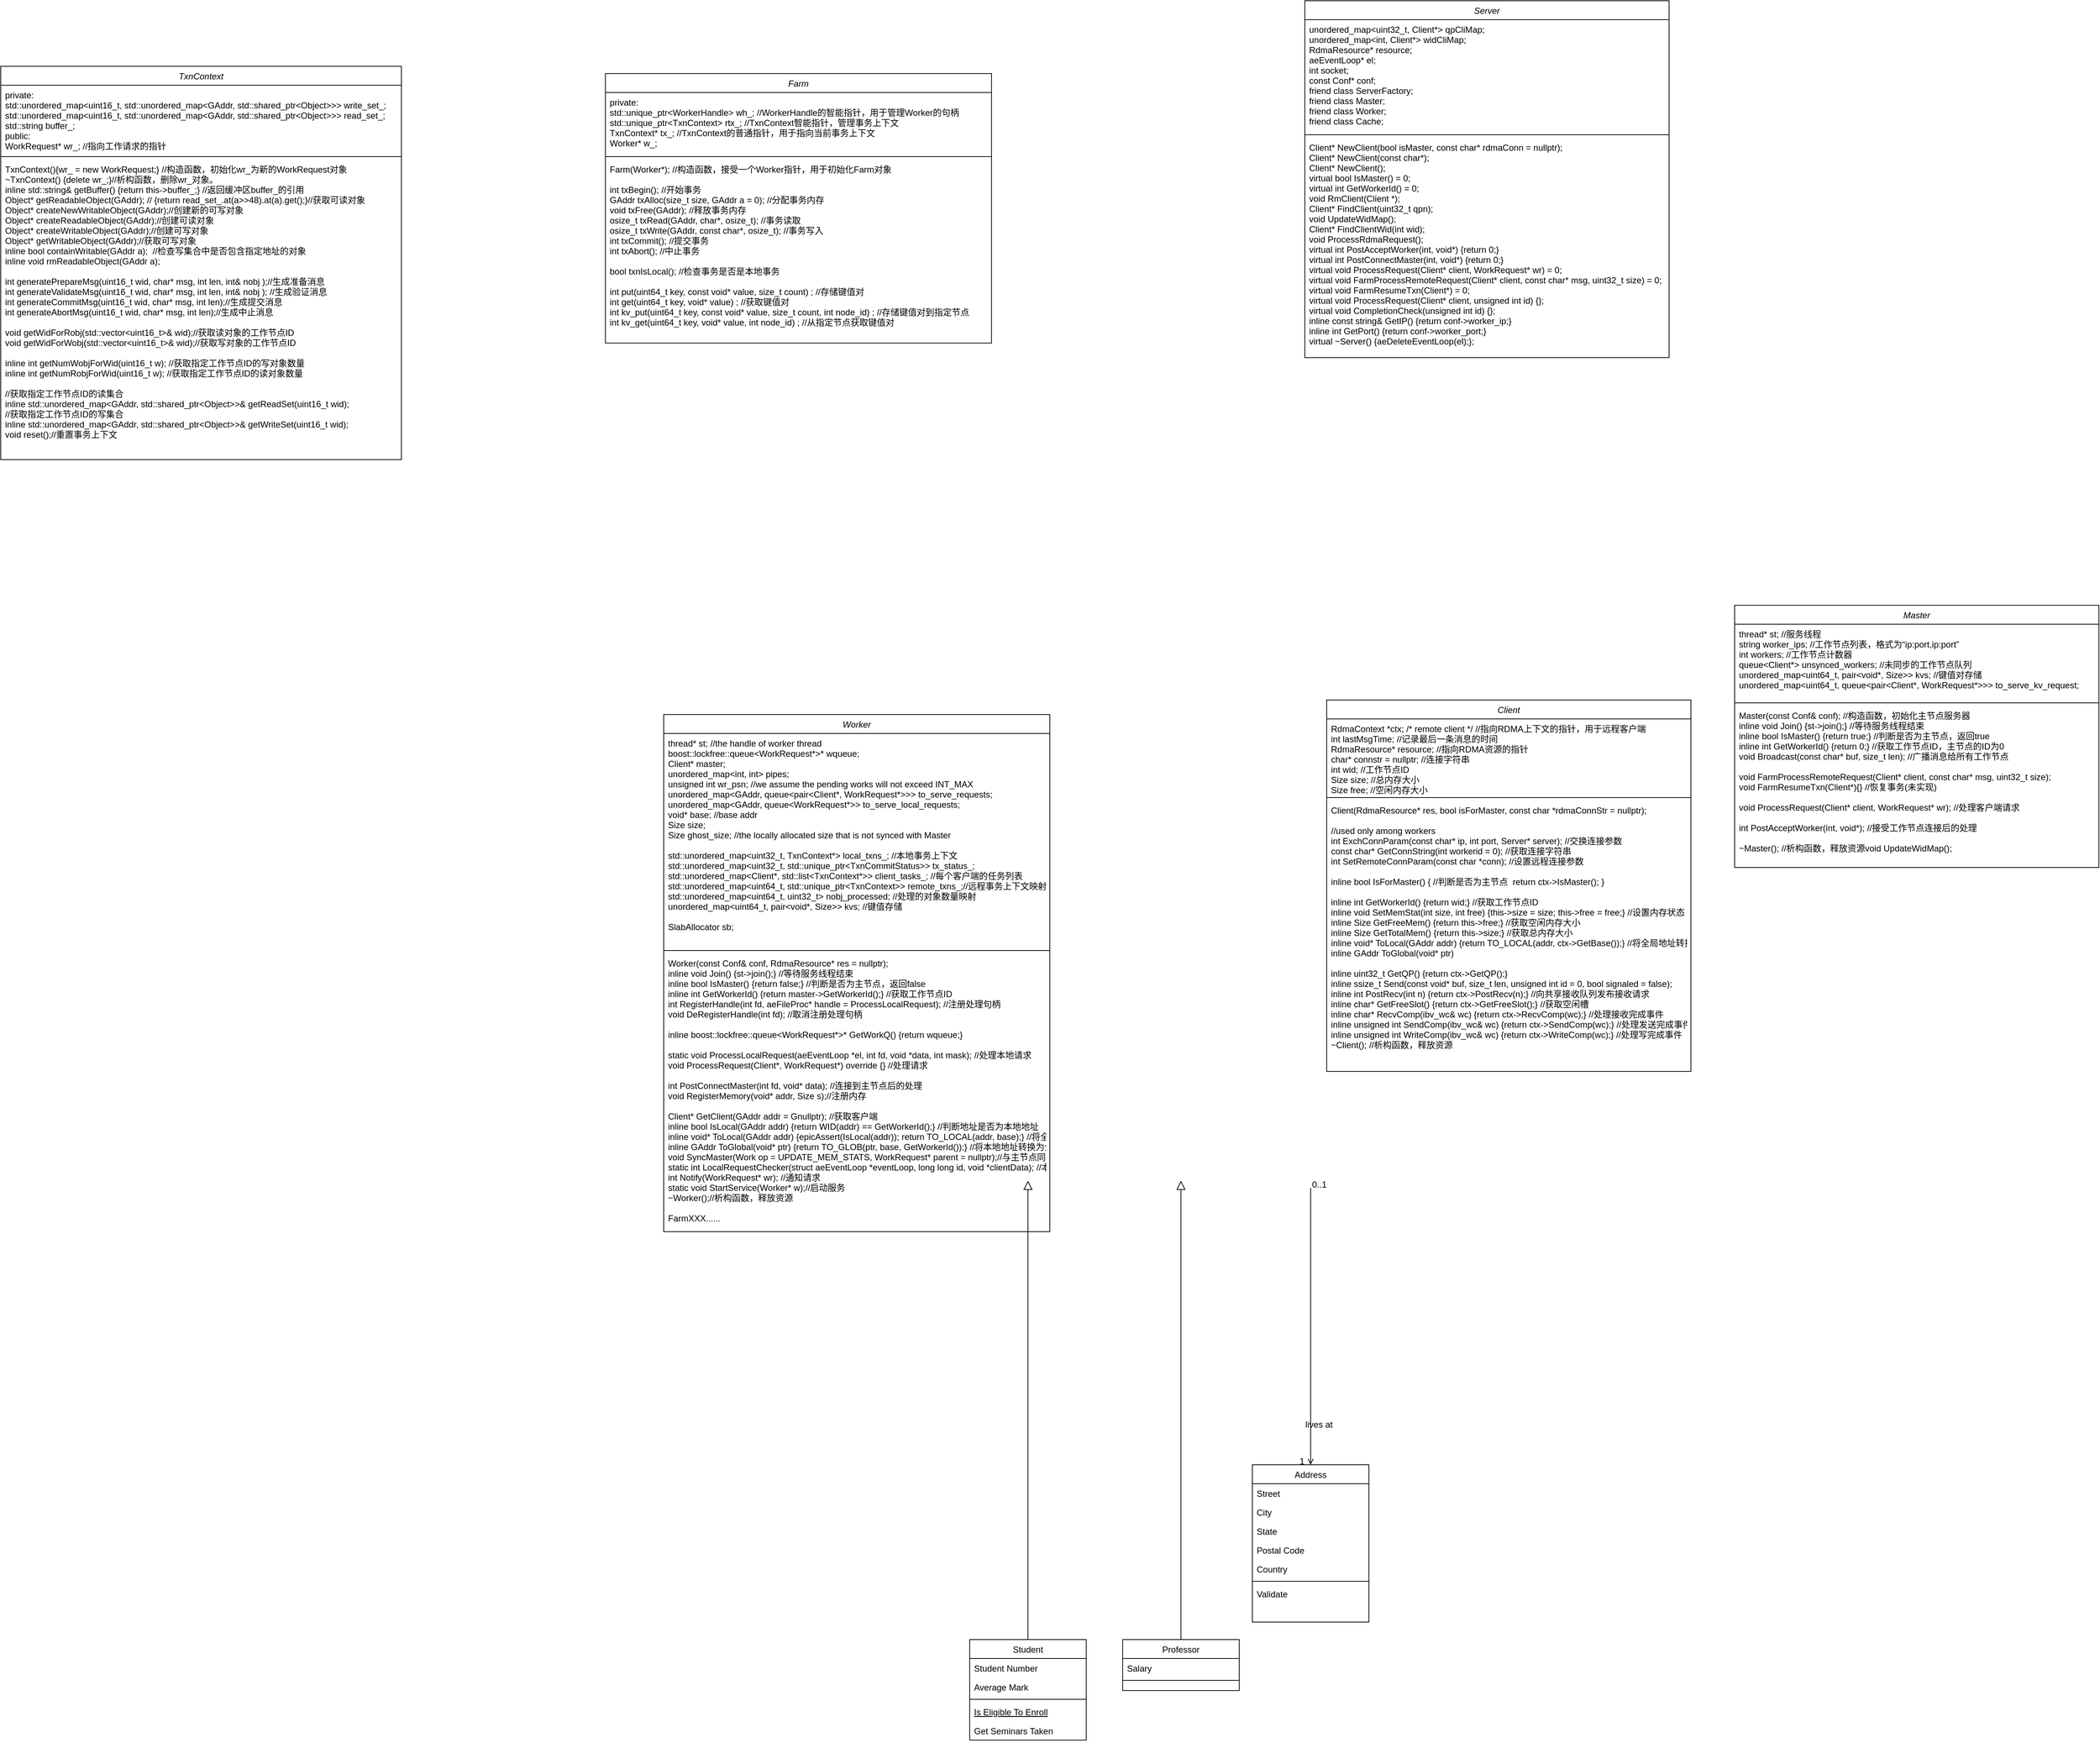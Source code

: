 <mxfile version="26.2.3">
  <diagram id="C5RBs43oDa-KdzZeNtuy" name="Page-1">
    <mxGraphModel dx="2728" dy="3027" grid="1" gridSize="10" guides="1" tooltips="1" connect="1" arrows="1" fold="1" page="1" pageScale="1" pageWidth="827" pageHeight="1169" math="0" shadow="0">
      <root>
        <mxCell id="WIyWlLk6GJQsqaUBKTNV-0" />
        <mxCell id="WIyWlLk6GJQsqaUBKTNV-1" parent="WIyWlLk6GJQsqaUBKTNV-0" />
        <mxCell id="zkfFHV4jXpPFQw0GAbJ--0" value="Server" style="swimlane;fontStyle=2;align=center;verticalAlign=top;childLayout=stackLayout;horizontal=1;startSize=26;horizontalStack=0;resizeParent=1;resizeLast=0;collapsible=1;marginBottom=0;rounded=0;shadow=0;strokeWidth=1;" parent="WIyWlLk6GJQsqaUBKTNV-1" vertex="1">
          <mxGeometry x="580" y="-1890" width="500" height="490" as="geometry">
            <mxRectangle x="230" y="140" width="160" height="26" as="alternateBounds" />
          </mxGeometry>
        </mxCell>
        <mxCell id="zkfFHV4jXpPFQw0GAbJ--1" value="unordered_map&lt;uint32_t, Client*&gt; qpCliMap;&#xa;unordered_map&lt;int, Client*&gt; widCliMap;&#xa;RdmaResource* resource;&#xa;aeEventLoop* el;&#xa;int socket;&#xa;const Conf* conf;&#xa;    friend class ServerFactory;&#xa;    friend class Master;&#xa;    friend class Worker;&#xa;    friend class Cache;&#xa;&#xa;" style="text;align=left;verticalAlign=top;spacingLeft=4;spacingRight=4;overflow=hidden;rotatable=0;points=[[0,0.5],[1,0.5]];portConstraint=eastwest;" parent="zkfFHV4jXpPFQw0GAbJ--0" vertex="1">
          <mxGeometry y="26" width="500" height="154" as="geometry" />
        </mxCell>
        <mxCell id="zkfFHV4jXpPFQw0GAbJ--4" value="" style="line;html=1;strokeWidth=1;align=left;verticalAlign=middle;spacingTop=-1;spacingLeft=3;spacingRight=3;rotatable=0;labelPosition=right;points=[];portConstraint=eastwest;" parent="zkfFHV4jXpPFQw0GAbJ--0" vertex="1">
          <mxGeometry y="180" width="500" height="8" as="geometry" />
        </mxCell>
        <mxCell id="zkfFHV4jXpPFQw0GAbJ--25" value="Client* NewClient(bool isMaster, const char* rdmaConn = nullptr); &#xa;Client* NewClient(const char*);&#xa;Client* NewClient();&#xa;virtual bool IsMaster() = 0;  &#xa;virtual int GetWorkerId() = 0;&#xa;void RmClient(Client *);&#xa;Client* FindClient(uint32_t qpn);&#xa;void UpdateWidMap(); &#xa;Client* FindClientWid(int wid);&#xa;void ProcessRdmaRequest(); &#xa;virtual int PostAcceptWorker(int, void*) {return 0;} &#xa;virtual int PostConnectMaster(int, void*) {return 0;} &#xa;virtual void ProcessRequest(Client* client, WorkRequest* wr) = 0; &#xa;virtual void FarmProcessRemoteRequest(Client* client, const char* msg, uint32_t size) = 0;&#xa;virtual void FarmResumeTxn(Client*) = 0;&#xa;virtual void ProcessRequest(Client* client, unsigned int id) {};&#xa;virtual void CompletionCheck(unsigned int id) {};&#xa;inline const string&amp; GetIP() {return conf-&gt;worker_ip;} &#xa;inline int GetPort() {return conf-&gt;worker_port;}&#xa;virtual ~Server() {aeDeleteEventLoop(el);}; " style="text;align=left;verticalAlign=top;spacingLeft=4;spacingRight=4;overflow=hidden;rotatable=0;points=[[0,0.5],[1,0.5]];portConstraint=eastwest;fontSize=12;" parent="zkfFHV4jXpPFQw0GAbJ--0" vertex="1">
          <mxGeometry y="188" width="500" height="292" as="geometry" />
        </mxCell>
        <mxCell id="zkfFHV4jXpPFQw0GAbJ--6" value="Student" style="swimlane;fontStyle=0;align=center;verticalAlign=top;childLayout=stackLayout;horizontal=1;startSize=26;horizontalStack=0;resizeParent=1;resizeLast=0;collapsible=1;marginBottom=0;rounded=0;shadow=0;strokeWidth=1;" parent="WIyWlLk6GJQsqaUBKTNV-1" vertex="1">
          <mxGeometry x="120" y="360" width="160" height="138" as="geometry">
            <mxRectangle x="130" y="380" width="160" height="26" as="alternateBounds" />
          </mxGeometry>
        </mxCell>
        <mxCell id="zkfFHV4jXpPFQw0GAbJ--7" value="Student Number" style="text;align=left;verticalAlign=top;spacingLeft=4;spacingRight=4;overflow=hidden;rotatable=0;points=[[0,0.5],[1,0.5]];portConstraint=eastwest;" parent="zkfFHV4jXpPFQw0GAbJ--6" vertex="1">
          <mxGeometry y="26" width="160" height="26" as="geometry" />
        </mxCell>
        <mxCell id="zkfFHV4jXpPFQw0GAbJ--8" value="Average Mark" style="text;align=left;verticalAlign=top;spacingLeft=4;spacingRight=4;overflow=hidden;rotatable=0;points=[[0,0.5],[1,0.5]];portConstraint=eastwest;rounded=0;shadow=0;html=0;" parent="zkfFHV4jXpPFQw0GAbJ--6" vertex="1">
          <mxGeometry y="52" width="160" height="26" as="geometry" />
        </mxCell>
        <mxCell id="zkfFHV4jXpPFQw0GAbJ--9" value="" style="line;html=1;strokeWidth=1;align=left;verticalAlign=middle;spacingTop=-1;spacingLeft=3;spacingRight=3;rotatable=0;labelPosition=right;points=[];portConstraint=eastwest;" parent="zkfFHV4jXpPFQw0GAbJ--6" vertex="1">
          <mxGeometry y="78" width="160" height="8" as="geometry" />
        </mxCell>
        <mxCell id="zkfFHV4jXpPFQw0GAbJ--10" value="Is Eligible To Enroll" style="text;align=left;verticalAlign=top;spacingLeft=4;spacingRight=4;overflow=hidden;rotatable=0;points=[[0,0.5],[1,0.5]];portConstraint=eastwest;fontStyle=4" parent="zkfFHV4jXpPFQw0GAbJ--6" vertex="1">
          <mxGeometry y="86" width="160" height="26" as="geometry" />
        </mxCell>
        <mxCell id="zkfFHV4jXpPFQw0GAbJ--11" value="Get Seminars Taken" style="text;align=left;verticalAlign=top;spacingLeft=4;spacingRight=4;overflow=hidden;rotatable=0;points=[[0,0.5],[1,0.5]];portConstraint=eastwest;" parent="zkfFHV4jXpPFQw0GAbJ--6" vertex="1">
          <mxGeometry y="112" width="160" height="26" as="geometry" />
        </mxCell>
        <mxCell id="zkfFHV4jXpPFQw0GAbJ--12" value="" style="endArrow=block;endSize=10;endFill=0;shadow=0;strokeWidth=1;rounded=0;curved=0;edgeStyle=elbowEdgeStyle;elbow=vertical;" parent="WIyWlLk6GJQsqaUBKTNV-1" source="zkfFHV4jXpPFQw0GAbJ--6" edge="1">
          <mxGeometry width="160" relative="1" as="geometry">
            <mxPoint x="200" y="203" as="sourcePoint" />
            <mxPoint x="200" y="-270" as="targetPoint" />
          </mxGeometry>
        </mxCell>
        <mxCell id="zkfFHV4jXpPFQw0GAbJ--13" value="Professor" style="swimlane;fontStyle=0;align=center;verticalAlign=top;childLayout=stackLayout;horizontal=1;startSize=26;horizontalStack=0;resizeParent=1;resizeLast=0;collapsible=1;marginBottom=0;rounded=0;shadow=0;strokeWidth=1;" parent="WIyWlLk6GJQsqaUBKTNV-1" vertex="1">
          <mxGeometry x="330" y="360" width="160" height="70" as="geometry">
            <mxRectangle x="340" y="380" width="170" height="26" as="alternateBounds" />
          </mxGeometry>
        </mxCell>
        <mxCell id="zkfFHV4jXpPFQw0GAbJ--14" value="Salary" style="text;align=left;verticalAlign=top;spacingLeft=4;spacingRight=4;overflow=hidden;rotatable=0;points=[[0,0.5],[1,0.5]];portConstraint=eastwest;" parent="zkfFHV4jXpPFQw0GAbJ--13" vertex="1">
          <mxGeometry y="26" width="160" height="26" as="geometry" />
        </mxCell>
        <mxCell id="zkfFHV4jXpPFQw0GAbJ--15" value="" style="line;html=1;strokeWidth=1;align=left;verticalAlign=middle;spacingTop=-1;spacingLeft=3;spacingRight=3;rotatable=0;labelPosition=right;points=[];portConstraint=eastwest;" parent="zkfFHV4jXpPFQw0GAbJ--13" vertex="1">
          <mxGeometry y="52" width="160" height="8" as="geometry" />
        </mxCell>
        <mxCell id="zkfFHV4jXpPFQw0GAbJ--16" value="" style="endArrow=block;endSize=10;endFill=0;shadow=0;strokeWidth=1;rounded=0;curved=0;edgeStyle=elbowEdgeStyle;elbow=vertical;" parent="WIyWlLk6GJQsqaUBKTNV-1" source="zkfFHV4jXpPFQw0GAbJ--13" edge="1">
          <mxGeometry width="160" relative="1" as="geometry">
            <mxPoint x="210" y="373" as="sourcePoint" />
            <mxPoint x="410" y="-270" as="targetPoint" />
          </mxGeometry>
        </mxCell>
        <mxCell id="zkfFHV4jXpPFQw0GAbJ--17" value="Address" style="swimlane;fontStyle=0;align=center;verticalAlign=top;childLayout=stackLayout;horizontal=1;startSize=26;horizontalStack=0;resizeParent=1;resizeLast=0;collapsible=1;marginBottom=0;rounded=0;shadow=0;strokeWidth=1;" parent="WIyWlLk6GJQsqaUBKTNV-1" vertex="1">
          <mxGeometry x="508" y="120" width="160" height="216" as="geometry">
            <mxRectangle x="550" y="140" width="160" height="26" as="alternateBounds" />
          </mxGeometry>
        </mxCell>
        <mxCell id="zkfFHV4jXpPFQw0GAbJ--18" value="Street" style="text;align=left;verticalAlign=top;spacingLeft=4;spacingRight=4;overflow=hidden;rotatable=0;points=[[0,0.5],[1,0.5]];portConstraint=eastwest;" parent="zkfFHV4jXpPFQw0GAbJ--17" vertex="1">
          <mxGeometry y="26" width="160" height="26" as="geometry" />
        </mxCell>
        <mxCell id="zkfFHV4jXpPFQw0GAbJ--19" value="City" style="text;align=left;verticalAlign=top;spacingLeft=4;spacingRight=4;overflow=hidden;rotatable=0;points=[[0,0.5],[1,0.5]];portConstraint=eastwest;rounded=0;shadow=0;html=0;" parent="zkfFHV4jXpPFQw0GAbJ--17" vertex="1">
          <mxGeometry y="52" width="160" height="26" as="geometry" />
        </mxCell>
        <mxCell id="zkfFHV4jXpPFQw0GAbJ--20" value="State" style="text;align=left;verticalAlign=top;spacingLeft=4;spacingRight=4;overflow=hidden;rotatable=0;points=[[0,0.5],[1,0.5]];portConstraint=eastwest;rounded=0;shadow=0;html=0;" parent="zkfFHV4jXpPFQw0GAbJ--17" vertex="1">
          <mxGeometry y="78" width="160" height="26" as="geometry" />
        </mxCell>
        <mxCell id="zkfFHV4jXpPFQw0GAbJ--21" value="Postal Code" style="text;align=left;verticalAlign=top;spacingLeft=4;spacingRight=4;overflow=hidden;rotatable=0;points=[[0,0.5],[1,0.5]];portConstraint=eastwest;rounded=0;shadow=0;html=0;" parent="zkfFHV4jXpPFQw0GAbJ--17" vertex="1">
          <mxGeometry y="104" width="160" height="26" as="geometry" />
        </mxCell>
        <mxCell id="zkfFHV4jXpPFQw0GAbJ--22" value="Country" style="text;align=left;verticalAlign=top;spacingLeft=4;spacingRight=4;overflow=hidden;rotatable=0;points=[[0,0.5],[1,0.5]];portConstraint=eastwest;rounded=0;shadow=0;html=0;" parent="zkfFHV4jXpPFQw0GAbJ--17" vertex="1">
          <mxGeometry y="130" width="160" height="26" as="geometry" />
        </mxCell>
        <mxCell id="zkfFHV4jXpPFQw0GAbJ--23" value="" style="line;html=1;strokeWidth=1;align=left;verticalAlign=middle;spacingTop=-1;spacingLeft=3;spacingRight=3;rotatable=0;labelPosition=right;points=[];portConstraint=eastwest;" parent="zkfFHV4jXpPFQw0GAbJ--17" vertex="1">
          <mxGeometry y="156" width="160" height="8" as="geometry" />
        </mxCell>
        <mxCell id="zkfFHV4jXpPFQw0GAbJ--24" value="Validate" style="text;align=left;verticalAlign=top;spacingLeft=4;spacingRight=4;overflow=hidden;rotatable=0;points=[[0,0.5],[1,0.5]];portConstraint=eastwest;" parent="zkfFHV4jXpPFQw0GAbJ--17" vertex="1">
          <mxGeometry y="164" width="160" height="26" as="geometry" />
        </mxCell>
        <mxCell id="zkfFHV4jXpPFQw0GAbJ--26" value="" style="endArrow=open;shadow=0;strokeWidth=1;rounded=0;curved=0;endFill=1;edgeStyle=elbowEdgeStyle;elbow=vertical;" parent="WIyWlLk6GJQsqaUBKTNV-1" target="zkfFHV4jXpPFQw0GAbJ--17" edge="1">
          <mxGeometry x="0.5" y="41" relative="1" as="geometry">
            <mxPoint x="588" y="-260" as="sourcePoint" />
            <mxPoint x="540" y="192" as="targetPoint" />
            <mxPoint x="-40" y="32" as="offset" />
          </mxGeometry>
        </mxCell>
        <mxCell id="zkfFHV4jXpPFQw0GAbJ--27" value="0..1" style="resizable=0;align=left;verticalAlign=bottom;labelBackgroundColor=none;fontSize=12;" parent="zkfFHV4jXpPFQw0GAbJ--26" connectable="0" vertex="1">
          <mxGeometry x="-1" relative="1" as="geometry">
            <mxPoint y="4" as="offset" />
          </mxGeometry>
        </mxCell>
        <mxCell id="zkfFHV4jXpPFQw0GAbJ--28" value="1" style="resizable=0;align=right;verticalAlign=bottom;labelBackgroundColor=none;fontSize=12;" parent="zkfFHV4jXpPFQw0GAbJ--26" connectable="0" vertex="1">
          <mxGeometry x="1" relative="1" as="geometry">
            <mxPoint x="-7" y="4" as="offset" />
          </mxGeometry>
        </mxCell>
        <mxCell id="zkfFHV4jXpPFQw0GAbJ--29" value="lives at" style="text;html=1;resizable=0;points=[];;align=center;verticalAlign=middle;labelBackgroundColor=none;rounded=0;shadow=0;strokeWidth=1;fontSize=12;" parent="zkfFHV4jXpPFQw0GAbJ--26" vertex="1" connectable="0">
          <mxGeometry x="0.5" y="49" relative="1" as="geometry">
            <mxPoint x="-38" y="40" as="offset" />
          </mxGeometry>
        </mxCell>
        <mxCell id="PRhP9QxFb5MheunDYR7i-2" value="Worker" style="swimlane;fontStyle=2;align=center;verticalAlign=top;childLayout=stackLayout;horizontal=1;startSize=26;horizontalStack=0;resizeParent=1;resizeLast=0;collapsible=1;marginBottom=0;rounded=0;shadow=0;strokeWidth=1;" vertex="1" parent="WIyWlLk6GJQsqaUBKTNV-1">
          <mxGeometry x="-300" y="-910" width="530" height="710" as="geometry">
            <mxRectangle x="230" y="140" width="160" height="26" as="alternateBounds" />
          </mxGeometry>
        </mxCell>
        <mxCell id="PRhP9QxFb5MheunDYR7i-3" value="thread* st; //the handle of worker thread&#xa;boost::lockfree::queue&lt;WorkRequest*&gt;* wqueue;&#xa;Client* master;&#xa;unordered_map&lt;int, int&gt; pipes;&#xa;unsigned int wr_psn; //we assume the pending works will not exceed INT_MAX&#xa;  unordered_map&lt;GAddr, queue&lt;pair&lt;Client*, WorkRequest*&gt;&gt;&gt; to_serve_requests;&#xa;unordered_map&lt;GAddr, queue&lt;WorkRequest*&gt;&gt; to_serve_local_requests;&#xa;void* base; //base addr&#xa;Size size; &#xa;Size ghost_size; //the locally allocated size that is not synced with Master&#xa;&#xa;std::unordered_map&lt;uint32_t, TxnContext*&gt; local_txns_; //本地事务上下文&#xa;std::unordered_map&lt;uint32_t, std::unique_ptr&lt;TxnCommitStatus&gt;&gt; tx_status_;&#xa;std::unordered_map&lt;Client*, std::list&lt;TxnContext*&gt;&gt; client_tasks_;  //每个客户端的任务列表&#xa;std::unordered_map&lt;uint64_t, std::unique_ptr&lt;TxnContext&gt;&gt; remote_txns_;//远程事务上下文映射&#xa;std::unordered_map&lt;uint64_t, uint32_t&gt; nobj_processed;  //处理的对象数量映射&#xa;unordered_map&lt;uint64_t, pair&lt;void*, Size&gt;&gt; kvs; //键值存储&#xa;&#xa;SlabAllocator sb;&#xa;&#xa;" style="text;align=left;verticalAlign=top;spacingLeft=4;spacingRight=4;overflow=hidden;rotatable=0;points=[[0,0.5],[1,0.5]];portConstraint=eastwest;" vertex="1" parent="PRhP9QxFb5MheunDYR7i-2">
          <mxGeometry y="26" width="530" height="294" as="geometry" />
        </mxCell>
        <mxCell id="PRhP9QxFb5MheunDYR7i-4" value="" style="line;html=1;strokeWidth=1;align=left;verticalAlign=middle;spacingTop=-1;spacingLeft=3;spacingRight=3;rotatable=0;labelPosition=right;points=[];portConstraint=eastwest;" vertex="1" parent="PRhP9QxFb5MheunDYR7i-2">
          <mxGeometry y="320" width="530" height="8" as="geometry" />
        </mxCell>
        <mxCell id="PRhP9QxFb5MheunDYR7i-5" value="Worker(const Conf&amp; conf, RdmaResource* res = nullptr); &#xa;  inline void Join() {st-&gt;join();}  //等待服务线程结束&#xa;  inline bool IsMaster() {return false;}  //判断是否为主节点，返回false&#xa;  inline int GetWorkerId() {return master-&gt;GetWorkerId();}  //获取工作节点ID&#xa;int RegisterHandle(int fd, aeFileProc* handle = ProcessLocalRequest); //注册处理句柄&#xa;  void DeRegisterHandle(int fd); //取消注册处理句柄&#xa;&#xa;inline boost::lockfree::queue&lt;WorkRequest*&gt;* GetWorkQ() {return wqueue;}&#xa;&#xa;static void ProcessLocalRequest(aeEventLoop *el, int fd, void *data, int mask); //处理本地请求&#xa;  void ProcessRequest(Client*, WorkRequest*) override {} //处理请求&#xa;&#xa;int PostConnectMaster(int fd, void* data); //连接到主节点后的处理&#xa;  void RegisterMemory(void* addr, Size s);//注册内存&#xa;&#xa;Client* GetClient(GAddr addr = Gnullptr); //获取客户端&#xa;  inline bool IsLocal(GAddr addr) {return WID(addr) == GetWorkerId();} //判断地址是否为本地地址&#xa;  inline void* ToLocal(GAddr addr) {epicAssert(IsLocal(addr)); return TO_LOCAL(addr, base);}  //将全局地址转化为本地地址&#xa;  inline GAddr ToGlobal(void* ptr) {return TO_GLOB(ptr, base, GetWorkerId());} //将本地地址转换为全局地址&#xa;  void SyncMaster(Work op = UPDATE_MEM_STATS, WorkRequest* parent = nullptr);//与主节点同步&#xa;  static int LocalRequestChecker(struct aeEventLoop *eventLoop, long long id, void *clientData); //本地请求检查器&#xa;  int Notify(WorkRequest* wr); //通知请求&#xa;  static void StartService(Worker* w);//启动服务&#xa;  ~Worker();//析构函数，释放资源&#xa;&#xa;FarmXXX......" style="text;align=left;verticalAlign=top;spacingLeft=4;spacingRight=4;overflow=hidden;rotatable=0;points=[[0,0.5],[1,0.5]];portConstraint=eastwest;fontSize=12;" vertex="1" parent="PRhP9QxFb5MheunDYR7i-2">
          <mxGeometry y="328" width="530" height="382" as="geometry" />
        </mxCell>
        <mxCell id="PRhP9QxFb5MheunDYR7i-6" value="Client" style="swimlane;fontStyle=2;align=center;verticalAlign=top;childLayout=stackLayout;horizontal=1;startSize=26;horizontalStack=0;resizeParent=1;resizeLast=0;collapsible=1;marginBottom=0;rounded=0;shadow=0;strokeWidth=1;" vertex="1" parent="WIyWlLk6GJQsqaUBKTNV-1">
          <mxGeometry x="610" y="-930" width="500" height="510" as="geometry">
            <mxRectangle x="230" y="140" width="160" height="26" as="alternateBounds" />
          </mxGeometry>
        </mxCell>
        <mxCell id="PRhP9QxFb5MheunDYR7i-7" value="RdmaContext *ctx;   /* remote client */ //指向RDMA上下文的指针，用于远程客户端&#xa;int lastMsgTime;    //记录最后一条消息的时间&#xa;        RdmaResource* resource; //指向RDMA资源的指针&#xa;        char* connstr = nullptr;    //连接字符串&#xa;int wid;    //工作节点ID&#xa;        Size size;  //总内存大小&#xa;        Size free;  //空闲内存大小" style="text;align=left;verticalAlign=top;spacingLeft=4;spacingRight=4;overflow=hidden;rotatable=0;points=[[0,0.5],[1,0.5]];portConstraint=eastwest;" vertex="1" parent="PRhP9QxFb5MheunDYR7i-6">
          <mxGeometry y="26" width="500" height="104" as="geometry" />
        </mxCell>
        <mxCell id="PRhP9QxFb5MheunDYR7i-8" value="" style="line;html=1;strokeWidth=1;align=left;verticalAlign=middle;spacingTop=-1;spacingLeft=3;spacingRight=3;rotatable=0;labelPosition=right;points=[];portConstraint=eastwest;" vertex="1" parent="PRhP9QxFb5MheunDYR7i-6">
          <mxGeometry y="130" width="500" height="8" as="geometry" />
        </mxCell>
        <mxCell id="PRhP9QxFb5MheunDYR7i-9" value="Client(RdmaResource* res, bool isForMaster, const char *rdmaConnStr = nullptr);&#xa;&#xa;//used only among workers&#xa;        int ExchConnParam(const char* ip, int port, Server* server);    //交换连接参数&#xa;        const char* GetConnString(int workerid = 0);    //获取连接字符串&#xa;        int SetRemoteConnParam(const char *conn);   //设置远程连接参数&#xa;&#xa;inline bool IsForMaster() {   //判断是否为主节点  return ctx-&gt;IsMaster(); }&#xa;&#xa;inline int GetWorkerId() {return wid;}  //获取工作节点ID&#xa;        inline void SetMemStat(int size, int free) {this-&gt;size = size; this-&gt;free = free;}  //设置内存状态&#xa;        inline Size GetFreeMem() {return this-&gt;free;}   //获取空闲内存大小&#xa;        inline Size GetTotalMem() {return this-&gt;size;}  //获取总内存大小&#xa;        inline void* ToLocal(GAddr addr) {return TO_LOCAL(addr, ctx-&gt;GetBase());}   //将全局地址转换为本地地址&#xa;        inline GAddr ToGlobal(void* ptr)&#xa;&#xa;inline uint32_t GetQP() {return ctx-&gt;GetQP();}&#xa;inline ssize_t Send(const void* buf, size_t len, unsigned int id = 0, bool signaled = false);&#xa;inline int PostRecv(int n) {return ctx-&gt;PostRecv(n);}   //向共享接收队列发布接收请求&#xa;        inline char* GetFreeSlot() {return ctx-&gt;GetFreeSlot();} //获取空闲槽&#xa;        inline char* RecvComp(ibv_wc&amp; wc) {return ctx-&gt;RecvComp(wc);}   //处理接收完成事件&#xa;        inline unsigned int SendComp(ibv_wc&amp; wc) {return ctx-&gt;SendComp(wc);}    //处理发送完成事件&#xa;        inline unsigned int WriteComp(ibv_wc&amp; wc) {return ctx-&gt;WriteComp(wc);}  //处理写完成事件&#xa;        ~Client();  //析构函数，释放资源&#xa;" style="text;align=left;verticalAlign=top;spacingLeft=4;spacingRight=4;overflow=hidden;rotatable=0;points=[[0,0.5],[1,0.5]];portConstraint=eastwest;fontSize=12;" vertex="1" parent="PRhP9QxFb5MheunDYR7i-6">
          <mxGeometry y="138" width="500" height="372" as="geometry" />
        </mxCell>
        <mxCell id="PRhP9QxFb5MheunDYR7i-10" value="Master" style="swimlane;fontStyle=2;align=center;verticalAlign=top;childLayout=stackLayout;horizontal=1;startSize=26;horizontalStack=0;resizeParent=1;resizeLast=0;collapsible=1;marginBottom=0;rounded=0;shadow=0;strokeWidth=1;" vertex="1" parent="WIyWlLk6GJQsqaUBKTNV-1">
          <mxGeometry x="1170" y="-1060" width="500" height="360" as="geometry">
            <mxRectangle x="230" y="140" width="160" height="26" as="alternateBounds" />
          </mxGeometry>
        </mxCell>
        <mxCell id="PRhP9QxFb5MheunDYR7i-11" value="thread* st;    //服务线程&#xa;string worker_ips; //工作节点列表，格式为“ip:port,ip:port”&#xa;int workers;   //工作节点计数器&#xa;queue&lt;Client*&gt; unsynced_workers;   //未同步的工作节点队列&#xa;    unordered_map&lt;uint64_t, pair&lt;void*, Size&gt;&gt; kvs; //键值对存储&#xa;    unordered_map&lt;uint64_t, queue&lt;pair&lt;Client*, WorkRequest*&gt;&gt;&gt; to_serve_kv_request; " style="text;align=left;verticalAlign=top;spacingLeft=4;spacingRight=4;overflow=hidden;rotatable=0;points=[[0,0.5],[1,0.5]];portConstraint=eastwest;" vertex="1" parent="PRhP9QxFb5MheunDYR7i-10">
          <mxGeometry y="26" width="500" height="104" as="geometry" />
        </mxCell>
        <mxCell id="PRhP9QxFb5MheunDYR7i-12" value="" style="line;html=1;strokeWidth=1;align=left;verticalAlign=middle;spacingTop=-1;spacingLeft=3;spacingRight=3;rotatable=0;labelPosition=right;points=[];portConstraint=eastwest;" vertex="1" parent="PRhP9QxFb5MheunDYR7i-10">
          <mxGeometry y="130" width="500" height="8" as="geometry" />
        </mxCell>
        <mxCell id="PRhP9QxFb5MheunDYR7i-13" value="Master(const Conf&amp; conf);  //构造函数，初始化主节点服务器&#xa;    inline void Join() {st-&gt;join();}    //等待服务线程结束&#xa;    inline bool IsMaster() {return true;}   //判断是否为主节点，返回true&#xa;    inline int GetWorkerId() {return 0;}    //获取工作节点ID，主节点的ID为0&#xa;    void Broadcast(const char* buf, size_t len);    //广播消息给所有工作节点&#xa;&#xa;  void FarmProcessRemoteRequest(Client* client, const char* msg, uint32_t size); &#xa;  void FarmResumeTxn(Client*){} //恢复事务(未实现)&#xa;&#xa;    void ProcessRequest(Client* client, WorkRequest* wr);   //处理客户端请求&#xa;&#xa;    int PostAcceptWorker(int, void*);   //接受工作节点连接后的处理&#xa;&#xa;    ~Master();  //析构函数，释放资源void UpdateWidMap(); &#xa;&#xa;" style="text;align=left;verticalAlign=top;spacingLeft=4;spacingRight=4;overflow=hidden;rotatable=0;points=[[0,0.5],[1,0.5]];portConstraint=eastwest;fontSize=12;" vertex="1" parent="PRhP9QxFb5MheunDYR7i-10">
          <mxGeometry y="138" width="500" height="212" as="geometry" />
        </mxCell>
        <mxCell id="PRhP9QxFb5MheunDYR7i-14" value="Farm" style="swimlane;fontStyle=2;align=center;verticalAlign=top;childLayout=stackLayout;horizontal=1;startSize=26;horizontalStack=0;resizeParent=1;resizeLast=0;collapsible=1;marginBottom=0;rounded=0;shadow=0;strokeWidth=1;" vertex="1" parent="WIyWlLk6GJQsqaUBKTNV-1">
          <mxGeometry x="-380" y="-1790" width="530" height="370" as="geometry">
            <mxRectangle x="230" y="140" width="160" height="26" as="alternateBounds" />
          </mxGeometry>
        </mxCell>
        <mxCell id="PRhP9QxFb5MheunDYR7i-15" value="private:&#xa;        std::unique_ptr&lt;WorkerHandle&gt; wh_; //WorkerHandle的智能指针，用于管理Worker的句柄&#xa;        std::unique_ptr&lt;TxnContext&gt; rtx_; //TxnContext智能指针，管理事务上下文&#xa;        TxnContext* tx_; //TxnContext的普通指针，用于指向当前事务上下文&#xa;        Worker* w_; &#xa;&#xa;" style="text;align=left;verticalAlign=top;spacingLeft=4;spacingRight=4;overflow=hidden;rotatable=0;points=[[0,0.5],[1,0.5]];portConstraint=eastwest;" vertex="1" parent="PRhP9QxFb5MheunDYR7i-14">
          <mxGeometry y="26" width="530" height="84" as="geometry" />
        </mxCell>
        <mxCell id="PRhP9QxFb5MheunDYR7i-16" value="" style="line;html=1;strokeWidth=1;align=left;verticalAlign=middle;spacingTop=-1;spacingLeft=3;spacingRight=3;rotatable=0;labelPosition=right;points=[];portConstraint=eastwest;" vertex="1" parent="PRhP9QxFb5MheunDYR7i-14">
          <mxGeometry y="110" width="530" height="8" as="geometry" />
        </mxCell>
        <mxCell id="PRhP9QxFb5MheunDYR7i-17" value="Farm(Worker*); //构造函数，接受一个Worker指针，用于初始化Farm对象&#xa;&#xa;        int txBegin(); //开始事务&#xa;        GAddr txAlloc(size_t size, GAddr a = 0); //分配事务内存&#xa;        void txFree(GAddr); //释放事务内存&#xa;        osize_t txRead(GAddr, char*, osize_t); //事务读取&#xa;        osize_t txWrite(GAddr, const char*, osize_t);  //事务写入&#xa;int txCommit(); //提交事务&#xa;        int txAbort();  //中止事务&#xa;&#xa;        bool txnIsLocal(); //检查事务是否是本地事务&#xa;&#xa;int put(uint64_t key, const void* value, size_t count) ; //存储键值对&#xa;        int get(uint64_t key, void* value) ; //获取键值对&#xa;        int kv_put(uint64_t key, const void* value, size_t count, int node_id) ; //存储键值对到指定节点&#xa;        int kv_get(uint64_t key, void* value, int node_id) ; //从指定节点获取键值对" style="text;align=left;verticalAlign=top;spacingLeft=4;spacingRight=4;overflow=hidden;rotatable=0;points=[[0,0.5],[1,0.5]];portConstraint=eastwest;fontSize=12;" vertex="1" parent="PRhP9QxFb5MheunDYR7i-14">
          <mxGeometry y="118" width="530" height="242" as="geometry" />
        </mxCell>
        <mxCell id="PRhP9QxFb5MheunDYR7i-18" value="TxnContext" style="swimlane;fontStyle=2;align=center;verticalAlign=top;childLayout=stackLayout;horizontal=1;startSize=26;horizontalStack=0;resizeParent=1;resizeLast=0;collapsible=1;marginBottom=0;rounded=0;shadow=0;strokeWidth=1;" vertex="1" parent="WIyWlLk6GJQsqaUBKTNV-1">
          <mxGeometry x="-1210" y="-1800" width="550" height="540" as="geometry">
            <mxRectangle x="230" y="140" width="160" height="26" as="alternateBounds" />
          </mxGeometry>
        </mxCell>
        <mxCell id="PRhP9QxFb5MheunDYR7i-19" value="private:&#xa;std::unordered_map&lt;uint16_t, std::unordered_map&lt;GAddr, std::shared_ptr&lt;Object&gt;&gt;&gt; write_set_;&#xa;std::unordered_map&lt;uint16_t, std::unordered_map&lt;GAddr, std::shared_ptr&lt;Object&gt;&gt;&gt; read_set_;&#xa;std::string buffer_;&#xa;public:&#xa;        WorkRequest* wr_; //指向工作请求的指针" style="text;align=left;verticalAlign=top;spacingLeft=4;spacingRight=4;overflow=hidden;rotatable=0;points=[[0,0.5],[1,0.5]];portConstraint=eastwest;fontStyle=0" vertex="1" parent="PRhP9QxFb5MheunDYR7i-18">
          <mxGeometry y="26" width="550" height="94" as="geometry" />
        </mxCell>
        <mxCell id="PRhP9QxFb5MheunDYR7i-20" value="" style="line;html=1;strokeWidth=1;align=left;verticalAlign=middle;spacingTop=-1;spacingLeft=3;spacingRight=3;rotatable=0;labelPosition=right;points=[];portConstraint=eastwest;" vertex="1" parent="PRhP9QxFb5MheunDYR7i-18">
          <mxGeometry y="120" width="550" height="8" as="geometry" />
        </mxCell>
        <mxCell id="PRhP9QxFb5MheunDYR7i-21" value="TxnContext(){wr_ = new WorkRequest;} //构造函数，初始化wr_为新的WorkRequest对象&#xa;        ~TxnContext() {delete wr_;}//析构函数，删除wr_对象。&#xa;        inline std::string&amp; getBuffer() {return this-&gt;buffer_;} //返回缓冲区buffer_的引用&#xa;        Object* getReadableObject(GAddr); // {return read_set_.at(a&gt;&gt;48).at(a).get();}//获取可读对象&#xa;        Object* createNewWritableObject(GAddr);//创建新的可写对象&#xa;        Object* createReadableObject(GAddr);//创建可读对象&#xa;        Object* createWritableObject(GAddr);//创建可写对象&#xa;        Object* getWritableObject(GAddr);//获取可写对象 &#xa;inline bool containWritable(GAddr a);  //检查写集合中是否包含指定地址的对象&#xa;inline void rmReadableObject(GAddr a);&#xa;&#xa;int generatePrepareMsg(uint16_t wid, char* msg, int len, int&amp; nobj );//生成准备消息&#xa;        int generateValidateMsg(uint16_t wid, char* msg, int len, int&amp; nobj ); //生成验证消息&#xa;        int generateCommitMsg(uint16_t wid, char* msg, int len);//生成提交消息&#xa;        int generateAbortMsg(uint16_t wid, char* msg, int len);//生成中止消息&#xa;&#xa;void getWidForRobj(std::vector&lt;uint16_t&gt;&amp; wid);//获取读对象的工作节点ID&#xa;        void getWidForWobj(std::vector&lt;uint16_t&gt;&amp; wid);//获取写对象的工作节点ID&#xa;&#xa;inline int getNumWobjForWid(uint16_t w);  //获取指定工作节点ID的写对象数量&#xa;inline int getNumRobjForWid(uint16_t w); //获取指定工作节点ID的读对象数量&#xa;&#xa;//获取指定工作节点ID的读集合&#xa;        inline std::unordered_map&lt;GAddr, std::shared_ptr&lt;Object&gt;&gt;&amp; getReadSet(uint16_t wid);&#xa;//获取指定工作节点ID的写集合&#xa;        inline std::unordered_map&lt;GAddr, std::shared_ptr&lt;Object&gt;&gt;&amp; getWriteSet(uint16_t wid);&#xa;void reset();//重置事务上下文" style="text;align=left;verticalAlign=top;spacingLeft=4;spacingRight=4;overflow=hidden;rotatable=0;points=[[0,0.5],[1,0.5]];portConstraint=eastwest;fontSize=12;" vertex="1" parent="PRhP9QxFb5MheunDYR7i-18">
          <mxGeometry y="128" width="550" height="402" as="geometry" />
        </mxCell>
      </root>
    </mxGraphModel>
  </diagram>
</mxfile>
